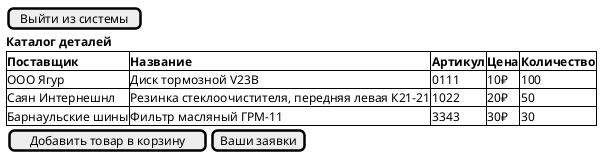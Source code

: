@startsalt Список товаров
{
    [Выйти из системы]
    <b>Каталог деталей
    {# <b>Поставщик | <b>Название | <b>Артикул| <b>Цена| <b>Количество
    ООО Ягур | Диск тормозной V23B  | 0111  | 10₽ | 100 
    Саян Интернешнл  |  Резинка стеклоочистителя, передняя левая К21-21 | 1022 | 20₽ | 50  
    Барнаульские шины | Фильтр масляный ГРМ-11 | 3343 | 30₽ | 30
    }
    {
        [Добавить товар в корзину]| [Ваши заявки]
    }
    
}
@endsalt